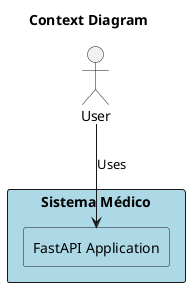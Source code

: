 @startuml
skinparam rectangle {
    BackgroundColor LightBlue
}

title Context Diagram

actor User
rectangle "Sistema Médico" {
    rectangle "FastAPI Application" as FastAPIApp
}

User --> FastAPIApp : Uses

@enduml